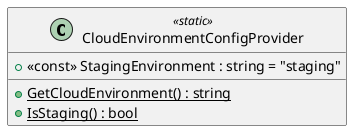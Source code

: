 @startuml
class CloudEnvironmentConfigProvider <<static>> {
    + <<const>> StagingEnvironment : string = "staging"
    + {static} GetCloudEnvironment() : string
    + {static} IsStaging() : bool
}
@enduml
